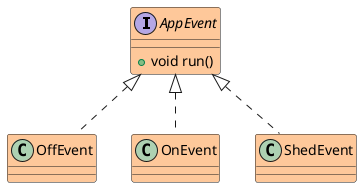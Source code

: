 @startuml scenPuml
interface AppEvent #fec89a{
    +void run()
}
AppEvent <|.. OffEvent
AppEvent <|.. OnEvent
AppEvent <|.. ShedEvent
class OffEvent #fec89a{
}
class OnEvent #fec89a{
}
class ShedEvent #fec89a{
}
@enduml

@startuml scenMPIuml
interface TimerTask #White{
    +void run()
}
TimerTask <|.. ScheduledBreakDown
TimerTask <|.. ScheduledDeploy
TimerTask <|.. ScheduledFunction
class ScheduledBreakDown #7bf1a8{
}
class ScheduledDeploy #7bf1a8{
}
class ScheduledFunction #7bf1a8{
}
@enduml